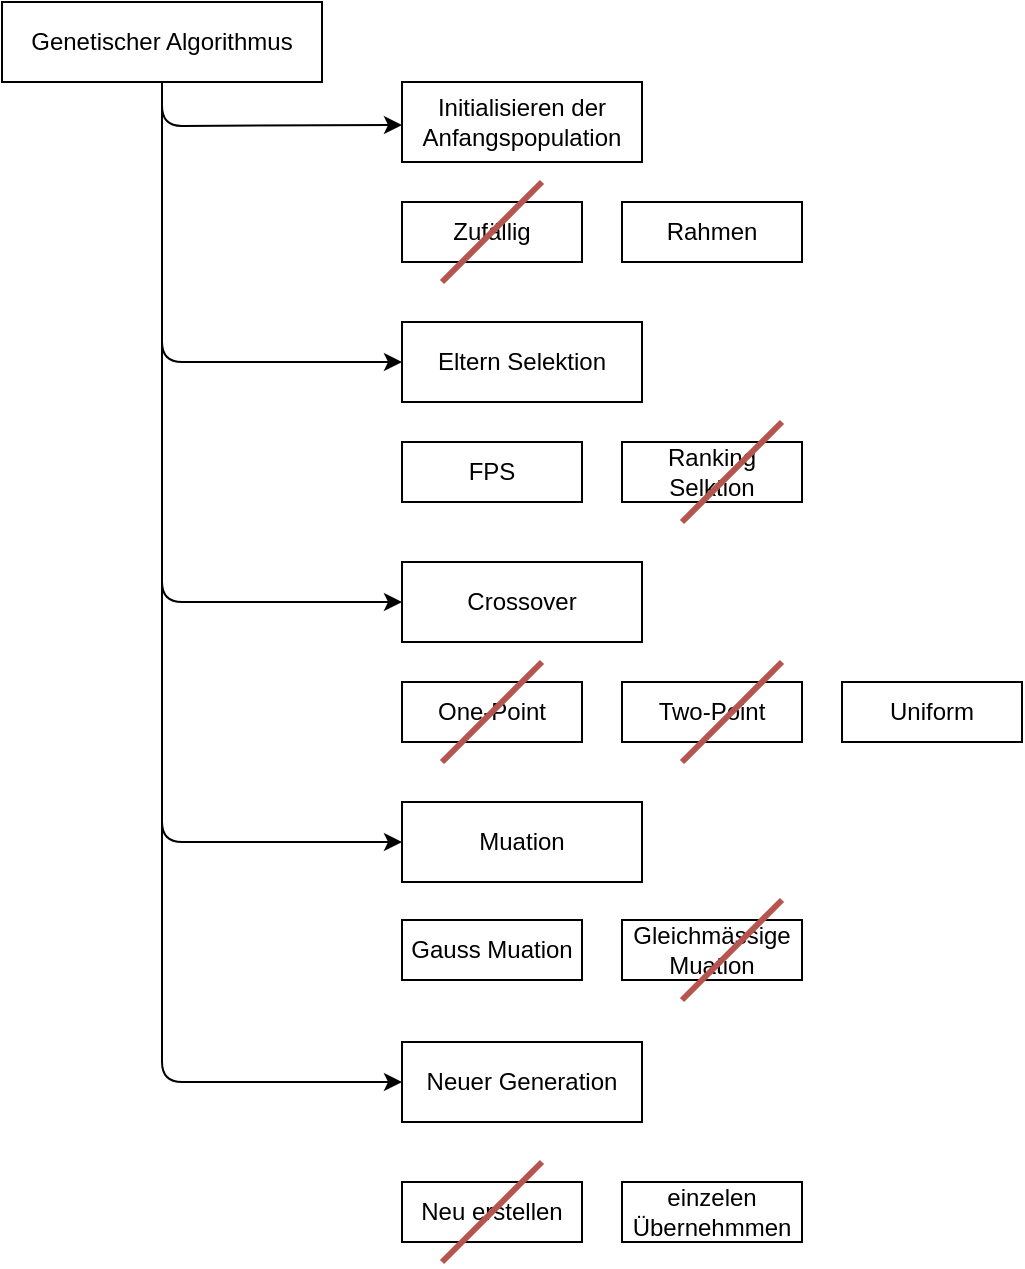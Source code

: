 <mxfile version="12.3.3" type="device" pages="1"><diagram id="kTMBmw8Msw96NBgq2Zqh" name="Page-1"><mxGraphModel dx="563" dy="359" grid="1" gridSize="10" guides="1" tooltips="1" connect="1" arrows="1" fold="1" page="1" pageScale="1" pageWidth="827" pageHeight="1169" math="0" shadow="0"><root><mxCell id="0"/><mxCell id="1" parent="0"/><mxCell id="5bSDC0cMXl1RsAunDIVs-3" value="Eltern Selektion" style="rounded=0;whiteSpace=wrap;html=1;" vertex="1" parent="1"><mxGeometry x="240" y="240" width="120" height="40" as="geometry"/></mxCell><mxCell id="5bSDC0cMXl1RsAunDIVs-4" value="&lt;div&gt;Genetischer Algorithmus&lt;br&gt;&lt;/div&gt;" style="rounded=0;whiteSpace=wrap;html=1;" vertex="1" parent="1"><mxGeometry x="40" y="80" width="160" height="40" as="geometry"/></mxCell><mxCell id="5bSDC0cMXl1RsAunDIVs-6" value="&lt;div&gt;Muation&lt;/div&gt;" style="rounded=0;whiteSpace=wrap;html=1;" vertex="1" parent="1"><mxGeometry x="240" y="480" width="120" height="40" as="geometry"/></mxCell><mxCell id="5bSDC0cMXl1RsAunDIVs-7" value="&lt;div&gt;Crossover&lt;/div&gt;" style="rounded=0;whiteSpace=wrap;html=1;" vertex="1" parent="1"><mxGeometry x="240" y="360" width="120" height="40" as="geometry"/></mxCell><mxCell id="5bSDC0cMXl1RsAunDIVs-8" value="Initialisieren der Anfangspopulation" style="rounded=0;whiteSpace=wrap;html=1;" vertex="1" parent="1"><mxGeometry x="240" y="120" width="120" height="40" as="geometry"/></mxCell><mxCell id="5bSDC0cMXl1RsAunDIVs-9" value="Neuer Generation" style="rounded=0;whiteSpace=wrap;html=1;" vertex="1" parent="1"><mxGeometry x="240" y="600" width="120" height="40" as="geometry"/></mxCell><mxCell id="5bSDC0cMXl1RsAunDIVs-10" value="Rahmen" style="rounded=0;whiteSpace=wrap;html=1;" vertex="1" parent="1"><mxGeometry x="350" y="180" width="90" height="30" as="geometry"/></mxCell><mxCell id="5bSDC0cMXl1RsAunDIVs-11" value="&lt;div&gt;Zufällig&lt;/div&gt;" style="rounded=0;whiteSpace=wrap;html=1;" vertex="1" parent="1"><mxGeometry x="240" y="180" width="90" height="30" as="geometry"/></mxCell><mxCell id="5bSDC0cMXl1RsAunDIVs-13" value="FPS" style="rounded=0;whiteSpace=wrap;html=1;" vertex="1" parent="1"><mxGeometry x="240" y="300" width="90" height="30" as="geometry"/></mxCell><mxCell id="5bSDC0cMXl1RsAunDIVs-14" value="Ranking Selktion" style="rounded=0;whiteSpace=wrap;html=1;" vertex="1" parent="1"><mxGeometry x="350" y="300" width="90" height="30" as="geometry"/></mxCell><mxCell id="5bSDC0cMXl1RsAunDIVs-15" value="One-Point" style="rounded=0;whiteSpace=wrap;html=1;" vertex="1" parent="1"><mxGeometry x="240" y="420" width="90" height="30" as="geometry"/></mxCell><mxCell id="5bSDC0cMXl1RsAunDIVs-16" value="Two-Point" style="rounded=0;whiteSpace=wrap;html=1;" vertex="1" parent="1"><mxGeometry x="350" y="420" width="90" height="30" as="geometry"/></mxCell><mxCell id="5bSDC0cMXl1RsAunDIVs-17" value="Uniform" style="rounded=0;whiteSpace=wrap;html=1;" vertex="1" parent="1"><mxGeometry x="460" y="420" width="90" height="30" as="geometry"/></mxCell><mxCell id="5bSDC0cMXl1RsAunDIVs-18" value="Gleichmässige Muation" style="rounded=0;whiteSpace=wrap;html=1;" vertex="1" parent="1"><mxGeometry x="350" y="539" width="90" height="30" as="geometry"/></mxCell><mxCell id="5bSDC0cMXl1RsAunDIVs-21" value="einzelen Übernehmmen" style="rounded=0;whiteSpace=wrap;html=1;" vertex="1" parent="1"><mxGeometry x="350" y="670" width="90" height="30" as="geometry"/></mxCell><mxCell id="5bSDC0cMXl1RsAunDIVs-22" value="Neu erstellen" style="rounded=0;whiteSpace=wrap;html=1;" vertex="1" parent="1"><mxGeometry x="240" y="670" width="90" height="30" as="geometry"/></mxCell><mxCell id="5bSDC0cMXl1RsAunDIVs-27" value="" style="endArrow=classic;html=1;entryX=0;entryY=0.5;entryDx=0;entryDy=0;exitX=0.5;exitY=1;exitDx=0;exitDy=0;" edge="1" parent="1" source="5bSDC0cMXl1RsAunDIVs-4" target="5bSDC0cMXl1RsAunDIVs-7"><mxGeometry width="50" height="50" relative="1" as="geometry"><mxPoint x="100" y="120" as="sourcePoint"/><mxPoint x="170" y="290" as="targetPoint"/><Array as="points"><mxPoint x="120" y="380"/></Array></mxGeometry></mxCell><mxCell id="5bSDC0cMXl1RsAunDIVs-28" value="" style="endArrow=classic;html=1;entryX=0;entryY=0.5;entryDx=0;entryDy=0;exitX=0.5;exitY=1;exitDx=0;exitDy=0;" edge="1" parent="1" source="5bSDC0cMXl1RsAunDIVs-4" target="5bSDC0cMXl1RsAunDIVs-3"><mxGeometry width="50" height="50" relative="1" as="geometry"><mxPoint x="100" y="118.621" as="sourcePoint"/><mxPoint x="90" y="720" as="targetPoint"/><Array as="points"><mxPoint x="120" y="260"/></Array></mxGeometry></mxCell><mxCell id="5bSDC0cMXl1RsAunDIVs-29" value="" style="endArrow=classic;html=1;entryX=0;entryY=0.5;entryDx=0;entryDy=0;exitX=0.5;exitY=1;exitDx=0;exitDy=0;" edge="1" parent="1" source="5bSDC0cMXl1RsAunDIVs-4"><mxGeometry width="50" height="50" relative="1" as="geometry"><mxPoint x="100" y="120" as="sourcePoint"/><mxPoint x="240" y="141.5" as="targetPoint"/><Array as="points"><mxPoint x="120" y="142"/></Array></mxGeometry></mxCell><mxCell id="5bSDC0cMXl1RsAunDIVs-30" value="" style="endArrow=classic;html=1;entryX=0;entryY=0.5;entryDx=0;entryDy=0;exitX=0.5;exitY=1;exitDx=0;exitDy=0;" edge="1" parent="1" source="5bSDC0cMXl1RsAunDIVs-4"><mxGeometry width="50" height="50" relative="1" as="geometry"><mxPoint x="100" y="120" as="sourcePoint"/><mxPoint x="240" y="500" as="targetPoint"/><Array as="points"><mxPoint x="120" y="500"/></Array></mxGeometry></mxCell><mxCell id="5bSDC0cMXl1RsAunDIVs-31" value="" style="endArrow=classic;html=1;entryX=0;entryY=0.5;entryDx=0;entryDy=0;exitX=0.5;exitY=1;exitDx=0;exitDy=0;" edge="1" parent="1" source="5bSDC0cMXl1RsAunDIVs-4"><mxGeometry width="50" height="50" relative="1" as="geometry"><mxPoint x="100" y="240" as="sourcePoint"/><mxPoint x="240" y="620" as="targetPoint"/><Array as="points"><mxPoint x="120" y="620"/></Array></mxGeometry></mxCell><mxCell id="5bSDC0cMXl1RsAunDIVs-32" value="" style="endArrow=none;html=1;strokeWidth=3;fillColor=#f8cecc;strokeColor=#b85450;" edge="1" parent="1"><mxGeometry width="50" height="50" relative="1" as="geometry"><mxPoint x="260" y="220" as="sourcePoint"/><mxPoint x="310" y="170" as="targetPoint"/></mxGeometry></mxCell><mxCell id="5bSDC0cMXl1RsAunDIVs-33" value="" style="endArrow=none;html=1;strokeWidth=3;fillColor=#f8cecc;strokeColor=#b85450;" edge="1" parent="1"><mxGeometry width="50" height="50" relative="1" as="geometry"><mxPoint x="380" y="340" as="sourcePoint"/><mxPoint x="430" y="290" as="targetPoint"/></mxGeometry></mxCell><mxCell id="5bSDC0cMXl1RsAunDIVs-34" value="" style="endArrow=none;html=1;strokeWidth=3;fillColor=#f8cecc;strokeColor=#b85450;" edge="1" parent="1"><mxGeometry width="50" height="50" relative="1" as="geometry"><mxPoint x="260" y="460" as="sourcePoint"/><mxPoint x="310" y="410" as="targetPoint"/></mxGeometry></mxCell><mxCell id="5bSDC0cMXl1RsAunDIVs-35" value="" style="endArrow=none;html=1;strokeWidth=3;fillColor=#f8cecc;strokeColor=#b85450;" edge="1" parent="1"><mxGeometry width="50" height="50" relative="1" as="geometry"><mxPoint x="380" y="460" as="sourcePoint"/><mxPoint x="430" y="410" as="targetPoint"/></mxGeometry></mxCell><mxCell id="5bSDC0cMXl1RsAunDIVs-36" value="" style="endArrow=none;html=1;strokeWidth=3;fillColor=#f8cecc;strokeColor=#b85450;" edge="1" parent="1"><mxGeometry width="50" height="50" relative="1" as="geometry"><mxPoint x="260" y="710" as="sourcePoint"/><mxPoint x="310" y="660" as="targetPoint"/></mxGeometry></mxCell><mxCell id="5bSDC0cMXl1RsAunDIVs-37" value="Gauss Muation" style="rounded=0;whiteSpace=wrap;html=1;" vertex="1" parent="1"><mxGeometry x="240" y="539" width="90" height="30" as="geometry"/></mxCell><mxCell id="5bSDC0cMXl1RsAunDIVs-38" value="" style="endArrow=none;html=1;strokeWidth=3;fillColor=#f8cecc;strokeColor=#b85450;" edge="1" parent="1"><mxGeometry width="50" height="50" relative="1" as="geometry"><mxPoint x="380" y="579" as="sourcePoint"/><mxPoint x="430" y="529" as="targetPoint"/></mxGeometry></mxCell></root></mxGraphModel></diagram></mxfile>